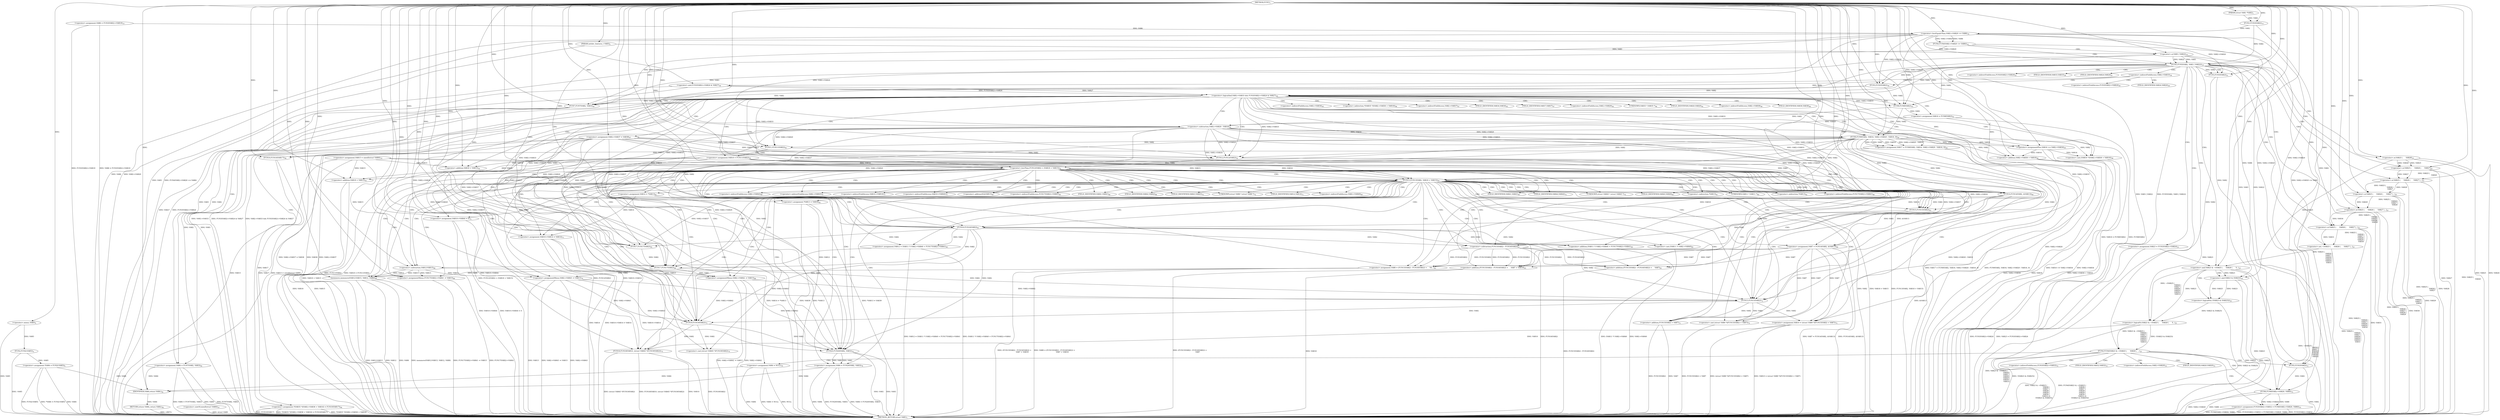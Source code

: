 digraph "FUN1" {  
"8" [label = <(METHOD,FUN1)<SUB>1</SUB>> ]
"267" [label = <(METHOD_RETURN,struct VAR1)<SUB>1</SUB>> ]
"9" [label = <(PARAM,struct VAR1 *VAR2)<SUB>1</SUB>> ]
"10" [label = <(PARAM,netdev_features_t VAR3)<SUB>2</SUB>> ]
"13" [label = <(&lt;operator&gt;.assignment,*VAR4 = FUN2(-VAR5))<SUB>4</SUB>> ]
"26" [label = <(&lt;operator&gt;.assignment,VAR15 = sizeof(struct VAR9))<SUB>10</SUB>> ]
"33" [label = <(&lt;operator&gt;.assignment,VAR6 = FUN3(VAR2)-&gt;VAR19)<SUB>15</SUB>> ]
"265" [label = <(RETURN,return VAR4;,return VAR4;)<SUB>82</SUB>> ]
"40" [label = <(FUN4,FUN4(VAR2-&gt;VAR20 &lt;= VAR6))<SUB>16</SUB>> ]
"49" [label = <(FUN5,FUN5(VAR2, VAR3 | VAR22))<SUB>19</SUB>> ]
"102" [label = <(&lt;operator&gt;.logicalAnd,VAR2-&gt;VAR33 &amp;&amp; FUN3(VAR2)-&gt;VAR24 &amp; VAR27)<SUB>39</SUB>> ]
"266" [label = <(IDENTIFIER,VAR4,return VAR4;)<SUB>82</SUB>> ]
"15" [label = <(FUN2,FUN2(-VAR5))<SUB>4</SUB>> ]
"28" [label = <(&lt;operator&gt;.sizeOf,sizeof(struct VAR9))<SUB>10</SUB>> ]
"56" [label = <(&lt;operator&gt;.assignment,VAR23 = FUN3(VAR2)-&gt;VAR24)<SUB>21</SUB>> ]
"87" [label = <(&lt;operator&gt;.assignment,FUN3(VAR2)-&gt;VAR32 = FUN6(VAR2-&gt;VAR20, VAR6))<SUB>33</SUB>> ]
"97" [label = <(&lt;operator&gt;.assignment,VAR4 = NULL)<SUB>35</SUB>> ]
"113" [label = <(&lt;operator&gt;.assignment,VAR4 = FUN7(VAR2, VAR3))<SUB>40</SUB>> ]
"16" [label = <(&lt;operator&gt;.minus,-VAR5)<SUB>4</SUB>> ]
"36" [label = <(FUN3,FUN3(VAR2))<SUB>15</SUB>> ]
"41" [label = <(&lt;operator&gt;.lessEqualsThan,VAR2-&gt;VAR20 &lt;= VAR6)<SUB>16</SUB>> ]
"51" [label = <(&lt;operator&gt;.or,VAR3 | VAR22)<SUB>19</SUB>> ]
"63" [label = <(FUN4,FUN4(VAR23 &amp; ~(VAR25 |
				      VAR26 |
				  ...)<SUB>23</SUB>> ]
"106" [label = <(&lt;operator&gt;.and,FUN3(VAR2)-&gt;VAR24 &amp; VAR27)<SUB>39</SUB>> ]
"120" [label = <(&lt;operator&gt;.assignment,VAR16 = FUN8(VAR2))<SUB>43</SUB>> ]
"124" [label = <(&lt;operator&gt;.assignment,VAR17 = FUN9(VAR2, VAR16, VAR2-&gt;VAR20 - VAR16, 0))<SUB>44</SUB>> ]
"135" [label = <(&lt;operator&gt;.assignmentPlus,VAR16 += VAR2-&gt;VAR34)<SUB>45</SUB>> ]
"140" [label = <(&lt;operator&gt;.assignment,*(VAR35 *)(VAR2-&gt;VAR36 + VAR16) = FUN10(VAR17))<SUB>46</SUB>> ]
"151" [label = <(&lt;operator&gt;.assignment,VAR2-&gt;VAR37 = VAR38)<SUB>47</SUB>> ]
"156" [label = <(&lt;operator&gt;.assignment,VAR18 = FUN11(VAR2))<SUB>50</SUB>> ]
"176" [label = <(&lt;operator&gt;.assignment,VAR7 = FUN14(VAR2, &amp;VAR13))<SUB>60</SUB>> ]
"182" [label = <(&lt;operator&gt;.assignment,VAR14 = *VAR13)<SUB>61</SUB>> ]
"186" [label = <(&lt;operator&gt;.assignment,*VAR13 = VAR39)<SUB>62</SUB>> ]
"190" [label = <(&lt;operator&gt;.assignment,VAR8 = (FUN15(VAR2) - FUN16(VAR2)) +
			     VA...)<SUB>63</SUB>> ]
"201" [label = <(&lt;operator&gt;.assignment,VAR12 = (VAR11 *) VAR2-&gt;VAR40 + FUN17(VAR2)-&gt;VAR41)<SUB>65</SUB>> ]
"213" [label = <(memmove,memmove(VAR12-VAR15, VAR12, VAR8))<SUB>66</SUB>> ]
"219" [label = <(&lt;operator&gt;.assignmentMinus,FUN17(VAR2)-&gt;VAR41 -= VAR15)<SUB>68</SUB>> ]
"225" [label = <(&lt;operator&gt;.assignmentMinus,VAR2-&gt;VAR42 -= VAR15)<SUB>69</SUB>> ]
"230" [label = <(&lt;operator&gt;.assignmentMinus,VAR2-&gt;VAR43 -= VAR15)<SUB>70</SUB>> ]
"235" [label = <(&lt;operator&gt;.assignment,VAR10 = (struct VAR9 *)(FUN15(VAR2) + VAR7))<SUB>72</SUB>> ]
"243" [label = <(&lt;operator&gt;.assignment,VAR10-&gt;VAR14 = VAR14)<SUB>73</SUB>> ]
"248" [label = <(&lt;operator&gt;.assignment,VAR10-&gt;VAR44 = 0)<SUB>74</SUB>> ]
"253" [label = <(FUN18,FUN18(VAR10, (struct VAR45 *)FUN19(VAR2)))<SUB>75</SUB>> ]
"259" [label = <(&lt;operator&gt;.assignment,VAR4 = FUN20(VAR2, VAR3))<SUB>78</SUB>> ]
"92" [label = <(FUN6,FUN6(VAR2-&gt;VAR20, VAR6))<SUB>33</SUB>> ]
"115" [label = <(FUN7,FUN7(VAR2, VAR3))<SUB>40</SUB>> ]
"161" [label = <(&lt;operator&gt;.lessThan,FUN12(VAR2) &lt; (VAR18 + VAR15))<SUB>52</SUB>> ]
"59" [label = <(FUN3,FUN3(VAR2))<SUB>21</SUB>> ]
"64" [label = <(&lt;operator&gt;.logicalOr,VAR23 &amp; ~(VAR25 |
				      VAR26 |
				      V...)<SUB>23</SUB>> ]
"89" [label = <(FUN3,FUN3(VAR2))<SUB>33</SUB>> ]
"108" [label = <(FUN3,FUN3(VAR2))<SUB>39</SUB>> ]
"122" [label = <(FUN8,FUN8(VAR2))<SUB>43</SUB>> ]
"126" [label = <(FUN9,FUN9(VAR2, VAR16, VAR2-&gt;VAR20 - VAR16, 0))<SUB>44</SUB>> ]
"149" [label = <(FUN10,FUN10(VAR17))<SUB>46</SUB>> ]
"158" [label = <(FUN11,FUN11(VAR2))<SUB>50</SUB>> ]
"178" [label = <(FUN14,FUN14(VAR2, &amp;VAR13))<SUB>60</SUB>> ]
"192" [label = <(&lt;operator&gt;.addition,(FUN15(VAR2) - FUN16(VAR2)) +
			     VAR7 + VAR18)<SUB>63</SUB>> ]
"203" [label = <(&lt;operator&gt;.addition,(VAR11 *) VAR2-&gt;VAR40 + FUN17(VAR2)-&gt;VAR41)<SUB>65</SUB>> ]
"214" [label = <(&lt;operator&gt;.subtraction,VAR12-VAR15)<SUB>66</SUB>> ]
"237" [label = <(&lt;operator&gt;.cast,(struct VAR9 *)(FUN15(VAR2) + VAR7))<SUB>72</SUB>> ]
"255" [label = <(&lt;operator&gt;.cast,(struct VAR45 *)FUN19(VAR2))<SUB>75</SUB>> ]
"261" [label = <(FUN20,FUN20(VAR2, VAR3))<SUB>78</SUB>> ]
"65" [label = <(&lt;operator&gt;.and,VAR23 &amp; ~(VAR25 |
				      VAR26 |
				      V...)<SUB>23</SUB>> ]
"81" [label = <(&lt;operator&gt;.logicalNot,!(VAR23 &amp; (VAR25)))<SUB>30</SUB>> ]
"129" [label = <(&lt;operator&gt;.subtraction,VAR2-&gt;VAR20 - VAR16)<SUB>44</SUB>> ]
"142" [label = <(&lt;operator&gt;.cast,(VAR35 *)(VAR2-&gt;VAR36 + VAR16))<SUB>46</SUB>> ]
"162" [label = <(FUN12,FUN12(VAR2))<SUB>52</SUB>> ]
"164" [label = <(&lt;operator&gt;.addition,VAR18 + VAR15)<SUB>52</SUB>> ]
"169" [label = <(FUN13,FUN13(VAR2, VAR18 + VAR15))<SUB>55</SUB>> ]
"193" [label = <(&lt;operator&gt;.addition,(FUN15(VAR2) - FUN16(VAR2)) +
			     VAR7)<SUB>63</SUB>> ]
"204" [label = <(&lt;operator&gt;.cast,(VAR11 *) VAR2-&gt;VAR40)<SUB>65</SUB>> ]
"221" [label = <(FUN17,FUN17(VAR2))<SUB>68</SUB>> ]
"239" [label = <(&lt;operator&gt;.addition,FUN15(VAR2) + VAR7)<SUB>72</SUB>> ]
"257" [label = <(FUN19,FUN19(VAR2))<SUB>75</SUB>> ]
"67" [label = <(&lt;operator&gt;.not,~(VAR25 |
				      VAR26 |
				      VAR27 |
	...)<SUB>23</SUB>> ]
"82" [label = <(&lt;operator&gt;.and,VAR23 &amp; (VAR25))<SUB>30</SUB>> ]
"144" [label = <(&lt;operator&gt;.addition,VAR2-&gt;VAR36 + VAR16)<SUB>46</SUB>> ]
"194" [label = <(&lt;operator&gt;.subtraction,FUN15(VAR2) - FUN16(VAR2))<SUB>63</SUB>> ]
"210" [label = <(FUN17,FUN17(VAR2))<SUB>65</SUB>> ]
"240" [label = <(FUN15,FUN15(VAR2))<SUB>72</SUB>> ]
"68" [label = <(&lt;operator&gt;.or,VAR25 |
				      VAR26 |
				      VAR27 |
			...)<SUB>23</SUB>> ]
"171" [label = <(&lt;operator&gt;.addition,VAR18 + VAR15)<SUB>55</SUB>> ]
"195" [label = <(FUN15,FUN15(VAR2))<SUB>63</SUB>> ]
"197" [label = <(FUN16,FUN16(VAR2))<SUB>63</SUB>> ]
"69" [label = <(&lt;operator&gt;.or,VAR25 |
				      VAR26 |
				      VAR27 |
			...)<SUB>23</SUB>> ]
"70" [label = <(&lt;operator&gt;.or,VAR25 |
				      VAR26 |
				      VAR27 |
			...)<SUB>23</SUB>> ]
"71" [label = <(&lt;operator&gt;.or,VAR25 |
				      VAR26 |
				      VAR27 |
			...)<SUB>23</SUB>> ]
"72" [label = <(&lt;operator&gt;.or,VAR25 |
				      VAR26 |
				      VAR27)<SUB>23</SUB>> ]
"73" [label = <(&lt;operator&gt;.or,VAR25 |
				      VAR26)<SUB>23</SUB>> ]
"103" [label = <(&lt;operator&gt;.indirectFieldAccess,VAR2-&gt;VAR33)<SUB>39</SUB>> ]
"58" [label = <(&lt;operator&gt;.indirectFieldAccess,FUN3(VAR2)-&gt;VAR24)<SUB>21</SUB>> ]
"88" [label = <(&lt;operator&gt;.indirectFieldAccess,FUN3(VAR2)-&gt;VAR32)<SUB>33</SUB>> ]
"105" [label = <(FIELD_IDENTIFIER,VAR33,VAR33)<SUB>39</SUB>> ]
"107" [label = <(&lt;operator&gt;.indirectFieldAccess,FUN3(VAR2)-&gt;VAR24)<SUB>39</SUB>> ]
"61" [label = <(FIELD_IDENTIFIER,VAR24,VAR24)<SUB>21</SUB>> ]
"91" [label = <(FIELD_IDENTIFIER,VAR32,VAR32)<SUB>33</SUB>> ]
"93" [label = <(&lt;operator&gt;.indirectFieldAccess,VAR2-&gt;VAR20)<SUB>33</SUB>> ]
"110" [label = <(FIELD_IDENTIFIER,VAR24,VAR24)<SUB>39</SUB>> ]
"137" [label = <(&lt;operator&gt;.indirectFieldAccess,VAR2-&gt;VAR34)<SUB>45</SUB>> ]
"141" [label = <(&lt;operator&gt;.indirection,*(VAR35 *)(VAR2-&gt;VAR36 + VAR16))<SUB>46</SUB>> ]
"152" [label = <(&lt;operator&gt;.indirectFieldAccess,VAR2-&gt;VAR37)<SUB>47</SUB>> ]
"184" [label = <(&lt;operator&gt;.indirection,*VAR13)<SUB>61</SUB>> ]
"187" [label = <(&lt;operator&gt;.indirection,*VAR13)<SUB>62</SUB>> ]
"220" [label = <(&lt;operator&gt;.indirectFieldAccess,FUN17(VAR2)-&gt;VAR41)<SUB>68</SUB>> ]
"226" [label = <(&lt;operator&gt;.indirectFieldAccess,VAR2-&gt;VAR42)<SUB>69</SUB>> ]
"231" [label = <(&lt;operator&gt;.indirectFieldAccess,VAR2-&gt;VAR43)<SUB>70</SUB>> ]
"244" [label = <(&lt;operator&gt;.indirectFieldAccess,VAR10-&gt;VAR14)<SUB>73</SUB>> ]
"249" [label = <(&lt;operator&gt;.indirectFieldAccess,VAR10-&gt;VAR44)<SUB>74</SUB>> ]
"95" [label = <(FIELD_IDENTIFIER,VAR20,VAR20)<SUB>33</SUB>> ]
"139" [label = <(FIELD_IDENTIFIER,VAR34,VAR34)<SUB>45</SUB>> ]
"154" [label = <(FIELD_IDENTIFIER,VAR37,VAR37)<SUB>47</SUB>> ]
"180" [label = <(&lt;operator&gt;.addressOf,&amp;VAR13)<SUB>60</SUB>> ]
"209" [label = <(&lt;operator&gt;.indirectFieldAccess,FUN17(VAR2)-&gt;VAR41)<SUB>65</SUB>> ]
"223" [label = <(FIELD_IDENTIFIER,VAR41,VAR41)<SUB>68</SUB>> ]
"228" [label = <(FIELD_IDENTIFIER,VAR42,VAR42)<SUB>69</SUB>> ]
"233" [label = <(FIELD_IDENTIFIER,VAR43,VAR43)<SUB>70</SUB>> ]
"238" [label = <(UNKNOWN,struct VAR9 *,struct VAR9 *)<SUB>72</SUB>> ]
"246" [label = <(FIELD_IDENTIFIER,VAR14,VAR14)<SUB>73</SUB>> ]
"251" [label = <(FIELD_IDENTIFIER,VAR44,VAR44)<SUB>74</SUB>> ]
"256" [label = <(UNKNOWN,struct VAR45 *,struct VAR45 *)<SUB>75</SUB>> ]
"130" [label = <(&lt;operator&gt;.indirectFieldAccess,VAR2-&gt;VAR20)<SUB>44</SUB>> ]
"143" [label = <(UNKNOWN,VAR35 *,VAR35 *)<SUB>46</SUB>> ]
"205" [label = <(UNKNOWN,VAR11 *,VAR11 *)<SUB>65</SUB>> ]
"206" [label = <(&lt;operator&gt;.indirectFieldAccess,VAR2-&gt;VAR40)<SUB>65</SUB>> ]
"212" [label = <(FIELD_IDENTIFIER,VAR41,VAR41)<SUB>65</SUB>> ]
"132" [label = <(FIELD_IDENTIFIER,VAR20,VAR20)<SUB>44</SUB>> ]
"145" [label = <(&lt;operator&gt;.indirectFieldAccess,VAR2-&gt;VAR36)<SUB>46</SUB>> ]
"208" [label = <(FIELD_IDENTIFIER,VAR40,VAR40)<SUB>65</SUB>> ]
"147" [label = <(FIELD_IDENTIFIER,VAR36,VAR36)<SUB>46</SUB>> ]
  "265" -> "267"  [ label = "DDG: &lt;RET&gt;"] 
  "10" -> "267"  [ label = "DDG: VAR3"] 
  "13" -> "267"  [ label = "DDG: VAR4"] 
  "15" -> "267"  [ label = "DDG: -VAR5"] 
  "13" -> "267"  [ label = "DDG: FUN2(-VAR5)"] 
  "13" -> "267"  [ label = "DDG: *VAR4 = FUN2(-VAR5)"] 
  "26" -> "267"  [ label = "DDG: VAR15"] 
  "26" -> "267"  [ label = "DDG: VAR15 = sizeof(struct VAR9)"] 
  "36" -> "267"  [ label = "DDG: VAR2"] 
  "33" -> "267"  [ label = "DDG: FUN3(VAR2)-&gt;VAR19"] 
  "33" -> "267"  [ label = "DDG: VAR6 = FUN3(VAR2)-&gt;VAR19"] 
  "41" -> "267"  [ label = "DDG: VAR2-&gt;VAR20"] 
  "41" -> "267"  [ label = "DDG: VAR6"] 
  "40" -> "267"  [ label = "DDG: VAR2-&gt;VAR20 &lt;= VAR6"] 
  "40" -> "267"  [ label = "DDG: FUN4(VAR2-&gt;VAR20 &lt;= VAR6)"] 
  "51" -> "267"  [ label = "DDG: VAR3"] 
  "49" -> "267"  [ label = "DDG: VAR3 | VAR22"] 
  "49" -> "267"  [ label = "DDG: FUN5(VAR2, VAR3 | VAR22)"] 
  "102" -> "267"  [ label = "DDG: VAR2-&gt;VAR33"] 
  "106" -> "267"  [ label = "DDG: FUN3(VAR2)-&gt;VAR24"] 
  "106" -> "267"  [ label = "DDG: VAR27"] 
  "102" -> "267"  [ label = "DDG: FUN3(VAR2)-&gt;VAR24 &amp; VAR27"] 
  "102" -> "267"  [ label = "DDG: VAR2-&gt;VAR33 &amp;&amp; FUN3(VAR2)-&gt;VAR24 &amp; VAR27"] 
  "120" -> "267"  [ label = "DDG: FUN8(VAR2)"] 
  "120" -> "267"  [ label = "DDG: VAR16 = FUN8(VAR2)"] 
  "129" -> "267"  [ label = "DDG: VAR2-&gt;VAR20"] 
  "126" -> "267"  [ label = "DDG: VAR2-&gt;VAR20 - VAR16"] 
  "124" -> "267"  [ label = "DDG: FUN9(VAR2, VAR16, VAR2-&gt;VAR20 - VAR16, 0)"] 
  "124" -> "267"  [ label = "DDG: VAR17 = FUN9(VAR2, VAR16, VAR2-&gt;VAR20 - VAR16, 0)"] 
  "135" -> "267"  [ label = "DDG: VAR2-&gt;VAR34"] 
  "135" -> "267"  [ label = "DDG: VAR16 += VAR2-&gt;VAR34"] 
  "144" -> "267"  [ label = "DDG: VAR2-&gt;VAR36"] 
  "144" -> "267"  [ label = "DDG: VAR16"] 
  "142" -> "267"  [ label = "DDG: VAR2-&gt;VAR36 + VAR16"] 
  "140" -> "267"  [ label = "DDG: *(VAR35 *)(VAR2-&gt;VAR36 + VAR16)"] 
  "149" -> "267"  [ label = "DDG: VAR17"] 
  "140" -> "267"  [ label = "DDG: FUN10(VAR17)"] 
  "140" -> "267"  [ label = "DDG: *(VAR35 *)(VAR2-&gt;VAR36 + VAR16) = FUN10(VAR17)"] 
  "151" -> "267"  [ label = "DDG: VAR2-&gt;VAR37"] 
  "151" -> "267"  [ label = "DDG: VAR2-&gt;VAR37 = VAR38"] 
  "156" -> "267"  [ label = "DDG: FUN11(VAR2)"] 
  "156" -> "267"  [ label = "DDG: VAR18 = FUN11(VAR2)"] 
  "161" -> "267"  [ label = "DDG: FUN12(VAR2)"] 
  "161" -> "267"  [ label = "DDG: VAR18 + VAR15"] 
  "161" -> "267"  [ label = "DDG: FUN12(VAR2) &lt; (VAR18 + VAR15)"] 
  "169" -> "267"  [ label = "DDG: VAR2"] 
  "171" -> "267"  [ label = "DDG: VAR18"] 
  "171" -> "267"  [ label = "DDG: VAR15"] 
  "169" -> "267"  [ label = "DDG: VAR18 + VAR15"] 
  "169" -> "267"  [ label = "DDG: FUN13(VAR2, VAR18 + VAR15)"] 
  "178" -> "267"  [ label = "DDG: &amp;VAR13"] 
  "176" -> "267"  [ label = "DDG: FUN14(VAR2, &amp;VAR13)"] 
  "176" -> "267"  [ label = "DDG: VAR7 = FUN14(VAR2, &amp;VAR13)"] 
  "182" -> "267"  [ label = "DDG: VAR14 = *VAR13"] 
  "186" -> "267"  [ label = "DDG: *VAR13"] 
  "186" -> "267"  [ label = "DDG: *VAR13 = VAR39"] 
  "194" -> "267"  [ label = "DDG: FUN16(VAR2)"] 
  "193" -> "267"  [ label = "DDG: FUN15(VAR2) - FUN16(VAR2)"] 
  "192" -> "267"  [ label = "DDG: (FUN15(VAR2) - FUN16(VAR2)) +
			     VAR7"] 
  "192" -> "267"  [ label = "DDG: VAR18"] 
  "190" -> "267"  [ label = "DDG: (FUN15(VAR2) - FUN16(VAR2)) +
			     VAR7 + VAR18"] 
  "190" -> "267"  [ label = "DDG: VAR8 = (FUN15(VAR2) - FUN16(VAR2)) +
			     VAR7 + VAR18"] 
  "204" -> "267"  [ label = "DDG: VAR2-&gt;VAR40"] 
  "203" -> "267"  [ label = "DDG: (VAR11 *) VAR2-&gt;VAR40"] 
  "201" -> "267"  [ label = "DDG: (VAR11 *) VAR2-&gt;VAR40 + FUN17(VAR2)-&gt;VAR41"] 
  "201" -> "267"  [ label = "DDG: VAR12 = (VAR11 *) VAR2-&gt;VAR40 + FUN17(VAR2)-&gt;VAR41"] 
  "213" -> "267"  [ label = "DDG: VAR12-VAR15"] 
  "213" -> "267"  [ label = "DDG: VAR12"] 
  "213" -> "267"  [ label = "DDG: VAR8"] 
  "213" -> "267"  [ label = "DDG: memmove(VAR12-VAR15, VAR12, VAR8)"] 
  "219" -> "267"  [ label = "DDG: FUN17(VAR2)-&gt;VAR41"] 
  "219" -> "267"  [ label = "DDG: FUN17(VAR2)-&gt;VAR41 -= VAR15"] 
  "225" -> "267"  [ label = "DDG: VAR2-&gt;VAR42"] 
  "225" -> "267"  [ label = "DDG: VAR2-&gt;VAR42 -= VAR15"] 
  "230" -> "267"  [ label = "DDG: VAR2-&gt;VAR43"] 
  "230" -> "267"  [ label = "DDG: VAR15"] 
  "230" -> "267"  [ label = "DDG: VAR2-&gt;VAR43 -= VAR15"] 
  "239" -> "267"  [ label = "DDG: FUN15(VAR2)"] 
  "239" -> "267"  [ label = "DDG: VAR7"] 
  "237" -> "267"  [ label = "DDG: FUN15(VAR2) + VAR7"] 
  "235" -> "267"  [ label = "DDG: (struct VAR9 *)(FUN15(VAR2) + VAR7)"] 
  "235" -> "267"  [ label = "DDG: VAR10 = (struct VAR9 *)(FUN15(VAR2) + VAR7)"] 
  "243" -> "267"  [ label = "DDG: VAR10-&gt;VAR14"] 
  "243" -> "267"  [ label = "DDG: VAR14"] 
  "243" -> "267"  [ label = "DDG: VAR10-&gt;VAR14 = VAR14"] 
  "248" -> "267"  [ label = "DDG: VAR10-&gt;VAR44"] 
  "248" -> "267"  [ label = "DDG: VAR10-&gt;VAR44 = 0"] 
  "253" -> "267"  [ label = "DDG: VAR10"] 
  "255" -> "267"  [ label = "DDG: FUN19(VAR2)"] 
  "253" -> "267"  [ label = "DDG: (struct VAR45 *)FUN19(VAR2)"] 
  "253" -> "267"  [ label = "DDG: FUN18(VAR10, (struct VAR45 *)FUN19(VAR2))"] 
  "259" -> "267"  [ label = "DDG: VAR4"] 
  "261" -> "267"  [ label = "DDG: VAR2"] 
  "261" -> "267"  [ label = "DDG: VAR3"] 
  "259" -> "267"  [ label = "DDG: FUN20(VAR2, VAR3)"] 
  "259" -> "267"  [ label = "DDG: VAR4 = FUN20(VAR2, VAR3)"] 
  "113" -> "267"  [ label = "DDG: VAR4"] 
  "115" -> "267"  [ label = "DDG: VAR2"] 
  "115" -> "267"  [ label = "DDG: VAR3"] 
  "113" -> "267"  [ label = "DDG: FUN7(VAR2, VAR3)"] 
  "113" -> "267"  [ label = "DDG: VAR4 = FUN7(VAR2, VAR3)"] 
  "59" -> "267"  [ label = "DDG: VAR2"] 
  "56" -> "267"  [ label = "DDG: FUN3(VAR2)-&gt;VAR24"] 
  "56" -> "267"  [ label = "DDG: VAR23 = FUN3(VAR2)-&gt;VAR24"] 
  "65" -> "267"  [ label = "DDG: VAR23"] 
  "73" -> "267"  [ label = "DDG: VAR25"] 
  "72" -> "267"  [ label = "DDG: VAR25 |
				      VAR26"] 
  "72" -> "267"  [ label = "DDG: VAR27"] 
  "71" -> "267"  [ label = "DDG: VAR25 |
				      VAR26 |
				      VAR27"] 
  "70" -> "267"  [ label = "DDG: VAR25 |
				      VAR26 |
				      VAR27 |
				      VAR28"] 
  "69" -> "267"  [ label = "DDG: VAR25 |
				      VAR26 |
				      VAR27 |
				      VAR28 |
				      VAR29"] 
  "68" -> "267"  [ label = "DDG: VAR25 |
				      VAR26 |
				      VAR27 |
				      VAR28 |
				      VAR29 |
				      VAR30"] 
  "67" -> "267"  [ label = "DDG: VAR25 |
				      VAR26 |
				      VAR27 |
				      VAR28 |
				      VAR29 |
				      VAR30 |
				      VAR31"] 
  "65" -> "267"  [ label = "DDG: ~(VAR25 |
				      VAR26 |
				      VAR27 |
				      VAR28 |
				      VAR29 |
				      VAR30 |
				      VAR31)"] 
  "64" -> "267"  [ label = "DDG: VAR23 &amp; ~(VAR25 |
				      VAR26 |
				      VAR27 |
				      VAR28 |
				      VAR29 |
				      VAR30 |
				      VAR31)"] 
  "82" -> "267"  [ label = "DDG: VAR23"] 
  "82" -> "267"  [ label = "DDG: VAR25"] 
  "81" -> "267"  [ label = "DDG: VAR23 &amp; (VAR25)"] 
  "64" -> "267"  [ label = "DDG: !(VAR23 &amp; (VAR25))"] 
  "63" -> "267"  [ label = "DDG: VAR23 &amp; ~(VAR25 |
				      VAR26 |
				      VAR27 |
				      VAR28 |
				      VAR29 |
				      VAR30 |
				      VAR31) ||
			     !(VAR23 &amp; (VAR25))"] 
  "63" -> "267"  [ label = "DDG: FUN4(VAR23 &amp; ~(VAR25 |
				      VAR26 |
				      VAR27 |
				      VAR28 |
				      VAR29 |
				      VAR30 |
				      VAR31) ||
			     !(VAR23 &amp; (VAR25)))"] 
  "89" -> "267"  [ label = "DDG: VAR2"] 
  "87" -> "267"  [ label = "DDG: FUN3(VAR2)-&gt;VAR32"] 
  "92" -> "267"  [ label = "DDG: VAR2-&gt;VAR20"] 
  "92" -> "267"  [ label = "DDG: VAR6"] 
  "87" -> "267"  [ label = "DDG: FUN6(VAR2-&gt;VAR20, VAR6)"] 
  "87" -> "267"  [ label = "DDG: FUN3(VAR2)-&gt;VAR32 = FUN6(VAR2-&gt;VAR20, VAR6)"] 
  "97" -> "267"  [ label = "DDG: VAR4"] 
  "97" -> "267"  [ label = "DDG: VAR4 = NULL"] 
  "70" -> "267"  [ label = "DDG: VAR29"] 
  "16" -> "267"  [ label = "DDG: VAR5"] 
  "68" -> "267"  [ label = "DDG: VAR31"] 
  "71" -> "267"  [ label = "DDG: VAR28"] 
  "97" -> "267"  [ label = "DDG: NULL"] 
  "28" -> "267"  [ label = "DDG: struct VAR9"] 
  "73" -> "267"  [ label = "DDG: VAR26"] 
  "51" -> "267"  [ label = "DDG: VAR22"] 
  "69" -> "267"  [ label = "DDG: VAR30"] 
  "186" -> "267"  [ label = "DDG: VAR39"] 
  "151" -> "267"  [ label = "DDG: VAR38"] 
  "8" -> "9"  [ label = "DDG: "] 
  "8" -> "10"  [ label = "DDG: "] 
  "15" -> "13"  [ label = "DDG: -VAR5"] 
  "266" -> "265"  [ label = "DDG: VAR4"] 
  "113" -> "266"  [ label = "DDG: VAR4"] 
  "13" -> "266"  [ label = "DDG: VAR4"] 
  "97" -> "266"  [ label = "DDG: VAR4"] 
  "259" -> "266"  [ label = "DDG: VAR4"] 
  "8" -> "266"  [ label = "DDG: "] 
  "16" -> "15"  [ label = "DDG: VAR5"] 
  "41" -> "40"  [ label = "DDG: VAR2-&gt;VAR20"] 
  "41" -> "40"  [ label = "DDG: VAR6"] 
  "36" -> "49"  [ label = "DDG: VAR2"] 
  "41" -> "49"  [ label = "DDG: VAR2-&gt;VAR20"] 
  "8" -> "49"  [ label = "DDG: "] 
  "51" -> "49"  [ label = "DDG: VAR3"] 
  "51" -> "49"  [ label = "DDG: VAR22"] 
  "92" -> "87"  [ label = "DDG: VAR2-&gt;VAR20"] 
  "92" -> "87"  [ label = "DDG: VAR6"] 
  "8" -> "97"  [ label = "DDG: "] 
  "49" -> "102"  [ label = "DDG: VAR2"] 
  "108" -> "102"  [ label = "DDG: VAR2"] 
  "106" -> "102"  [ label = "DDG: FUN3(VAR2)-&gt;VAR24"] 
  "106" -> "102"  [ label = "DDG: VAR27"] 
  "115" -> "113"  [ label = "DDG: VAR2"] 
  "115" -> "113"  [ label = "DDG: VAR3"] 
  "8" -> "16"  [ label = "DDG: "] 
  "9" -> "36"  [ label = "DDG: VAR2"] 
  "8" -> "36"  [ label = "DDG: "] 
  "36" -> "41"  [ label = "DDG: VAR2"] 
  "33" -> "41"  [ label = "DDG: VAR6"] 
  "8" -> "41"  [ label = "DDG: "] 
  "10" -> "51"  [ label = "DDG: VAR3"] 
  "8" -> "51"  [ label = "DDG: "] 
  "8" -> "106"  [ label = "DDG: "] 
  "122" -> "120"  [ label = "DDG: VAR2"] 
  "126" -> "124"  [ label = "DDG: VAR2"] 
  "126" -> "124"  [ label = "DDG: VAR16"] 
  "126" -> "124"  [ label = "DDG: VAR2-&gt;VAR20 - VAR16"] 
  "126" -> "124"  [ label = "DDG: 0"] 
  "126" -> "135"  [ label = "DDG: VAR2"] 
  "149" -> "140"  [ label = "DDG: VAR17"] 
  "8" -> "151"  [ label = "DDG: "] 
  "158" -> "156"  [ label = "DDG: VAR2"] 
  "178" -> "176"  [ label = "DDG: VAR2"] 
  "178" -> "176"  [ label = "DDG: &amp;VAR13"] 
  "8" -> "186"  [ label = "DDG: "] 
  "194" -> "190"  [ label = "DDG: FUN15(VAR2)"] 
  "194" -> "190"  [ label = "DDG: FUN16(VAR2)"] 
  "176" -> "190"  [ label = "DDG: VAR7"] 
  "8" -> "190"  [ label = "DDG: "] 
  "156" -> "190"  [ label = "DDG: VAR18"] 
  "197" -> "201"  [ label = "DDG: VAR2"] 
  "214" -> "219"  [ label = "DDG: VAR15"] 
  "8" -> "219"  [ label = "DDG: "] 
  "8" -> "225"  [ label = "DDG: "] 
  "214" -> "225"  [ label = "DDG: VAR15"] 
  "8" -> "230"  [ label = "DDG: "] 
  "214" -> "230"  [ label = "DDG: VAR15"] 
  "240" -> "235"  [ label = "DDG: VAR2"] 
  "8" -> "235"  [ label = "DDG: "] 
  "176" -> "235"  [ label = "DDG: VAR7"] 
  "182" -> "243"  [ label = "DDG: VAR14"] 
  "8" -> "243"  [ label = "DDG: "] 
  "8" -> "248"  [ label = "DDG: "] 
  "261" -> "259"  [ label = "DDG: VAR2"] 
  "261" -> "259"  [ label = "DDG: VAR3"] 
  "64" -> "63"  [ label = "DDG: VAR23 &amp; ~(VAR25 |
				      VAR26 |
				      VAR27 |
				      VAR28 |
				      VAR29 |
				      VAR30 |
				      VAR31)"] 
  "64" -> "63"  [ label = "DDG: !(VAR23 &amp; (VAR25))"] 
  "41" -> "92"  [ label = "DDG: VAR2-&gt;VAR20"] 
  "89" -> "92"  [ label = "DDG: VAR2"] 
  "41" -> "92"  [ label = "DDG: VAR6"] 
  "8" -> "92"  [ label = "DDG: "] 
  "41" -> "115"  [ label = "DDG: VAR2-&gt;VAR20"] 
  "49" -> "115"  [ label = "DDG: VAR2"] 
  "102" -> "115"  [ label = "DDG: VAR2-&gt;VAR33"] 
  "108" -> "115"  [ label = "DDG: VAR2"] 
  "8" -> "115"  [ label = "DDG: "] 
  "51" -> "115"  [ label = "DDG: VAR3"] 
  "126" -> "135"  [ label = "DDG: VAR16"] 
  "8" -> "135"  [ label = "DDG: "] 
  "214" -> "213"  [ label = "DDG: VAR12"] 
  "214" -> "213"  [ label = "DDG: VAR15"] 
  "8" -> "213"  [ label = "DDG: "] 
  "190" -> "213"  [ label = "DDG: VAR8"] 
  "221" -> "225"  [ label = "DDG: VAR2"] 
  "221" -> "230"  [ label = "DDG: VAR2"] 
  "235" -> "253"  [ label = "DDG: VAR10"] 
  "243" -> "253"  [ label = "DDG: VAR10-&gt;VAR14"] 
  "248" -> "253"  [ label = "DDG: VAR10-&gt;VAR44"] 
  "8" -> "253"  [ label = "DDG: "] 
  "257" -> "253"  [ label = "DDG: VAR2"] 
  "41" -> "59"  [ label = "DDG: VAR2-&gt;VAR20"] 
  "49" -> "59"  [ label = "DDG: VAR2"] 
  "8" -> "59"  [ label = "DDG: "] 
  "65" -> "64"  [ label = "DDG: VAR23"] 
  "65" -> "64"  [ label = "DDG: ~(VAR25 |
				      VAR26 |
				      VAR27 |
				      VAR28 |
				      VAR29 |
				      VAR30 |
				      VAR31)"] 
  "81" -> "64"  [ label = "DDG: VAR23 &amp; (VAR25)"] 
  "41" -> "89"  [ label = "DDG: VAR2-&gt;VAR20"] 
  "59" -> "89"  [ label = "DDG: VAR2"] 
  "8" -> "89"  [ label = "DDG: "] 
  "41" -> "108"  [ label = "DDG: VAR2-&gt;VAR20"] 
  "49" -> "108"  [ label = "DDG: VAR2"] 
  "8" -> "108"  [ label = "DDG: "] 
  "41" -> "122"  [ label = "DDG: VAR2-&gt;VAR20"] 
  "49" -> "122"  [ label = "DDG: VAR2"] 
  "102" -> "122"  [ label = "DDG: VAR2-&gt;VAR33"] 
  "108" -> "122"  [ label = "DDG: VAR2"] 
  "8" -> "122"  [ label = "DDG: "] 
  "102" -> "126"  [ label = "DDG: VAR2-&gt;VAR33"] 
  "122" -> "126"  [ label = "DDG: VAR2"] 
  "129" -> "126"  [ label = "DDG: VAR2-&gt;VAR20"] 
  "8" -> "126"  [ label = "DDG: "] 
  "129" -> "126"  [ label = "DDG: VAR16"] 
  "124" -> "149"  [ label = "DDG: VAR17"] 
  "8" -> "149"  [ label = "DDG: "] 
  "102" -> "158"  [ label = "DDG: VAR2-&gt;VAR33"] 
  "126" -> "158"  [ label = "DDG: VAR2"] 
  "129" -> "158"  [ label = "DDG: VAR2-&gt;VAR20"] 
  "151" -> "158"  [ label = "DDG: VAR2-&gt;VAR37"] 
  "8" -> "158"  [ label = "DDG: "] 
  "162" -> "161"  [ label = "DDG: VAR2"] 
  "156" -> "161"  [ label = "DDG: VAR18"] 
  "8" -> "161"  [ label = "DDG: "] 
  "26" -> "161"  [ label = "DDG: VAR15"] 
  "102" -> "178"  [ label = "DDG: VAR2-&gt;VAR33"] 
  "129" -> "178"  [ label = "DDG: VAR2-&gt;VAR20"] 
  "151" -> "178"  [ label = "DDG: VAR2-&gt;VAR37"] 
  "162" -> "178"  [ label = "DDG: VAR2"] 
  "169" -> "178"  [ label = "DDG: VAR2"] 
  "8" -> "178"  [ label = "DDG: "] 
  "126" -> "178"  [ label = "DDG: VAR2"] 
  "194" -> "192"  [ label = "DDG: FUN15(VAR2)"] 
  "194" -> "192"  [ label = "DDG: FUN16(VAR2)"] 
  "176" -> "192"  [ label = "DDG: VAR7"] 
  "8" -> "192"  [ label = "DDG: "] 
  "156" -> "192"  [ label = "DDG: VAR18"] 
  "197" -> "203"  [ label = "DDG: VAR2"] 
  "201" -> "214"  [ label = "DDG: VAR12"] 
  "8" -> "214"  [ label = "DDG: "] 
  "26" -> "214"  [ label = "DDG: VAR15"] 
  "240" -> "237"  [ label = "DDG: VAR2"] 
  "8" -> "237"  [ label = "DDG: "] 
  "176" -> "237"  [ label = "DDG: VAR7"] 
  "257" -> "255"  [ label = "DDG: VAR2"] 
  "102" -> "261"  [ label = "DDG: VAR2-&gt;VAR33"] 
  "129" -> "261"  [ label = "DDG: VAR2-&gt;VAR20"] 
  "151" -> "261"  [ label = "DDG: VAR2-&gt;VAR37"] 
  "225" -> "261"  [ label = "DDG: VAR2-&gt;VAR42"] 
  "230" -> "261"  [ label = "DDG: VAR2-&gt;VAR43"] 
  "257" -> "261"  [ label = "DDG: VAR2"] 
  "8" -> "261"  [ label = "DDG: "] 
  "126" -> "261"  [ label = "DDG: VAR2"] 
  "197" -> "261"  [ label = "DDG: VAR2"] 
  "51" -> "261"  [ label = "DDG: VAR3"] 
  "56" -> "65"  [ label = "DDG: VAR23"] 
  "8" -> "65"  [ label = "DDG: "] 
  "67" -> "65"  [ label = "DDG: VAR25 |
				      VAR26 |
				      VAR27 |
				      VAR28 |
				      VAR29 |
				      VAR30 |
				      VAR31"] 
  "82" -> "81"  [ label = "DDG: VAR23"] 
  "82" -> "81"  [ label = "DDG: VAR25"] 
  "41" -> "129"  [ label = "DDG: VAR2-&gt;VAR20"] 
  "122" -> "129"  [ label = "DDG: VAR2"] 
  "120" -> "129"  [ label = "DDG: VAR16"] 
  "8" -> "129"  [ label = "DDG: "] 
  "126" -> "142"  [ label = "DDG: VAR2"] 
  "135" -> "142"  [ label = "DDG: VAR16"] 
  "8" -> "142"  [ label = "DDG: "] 
  "102" -> "162"  [ label = "DDG: VAR2-&gt;VAR33"] 
  "129" -> "162"  [ label = "DDG: VAR2-&gt;VAR20"] 
  "151" -> "162"  [ label = "DDG: VAR2-&gt;VAR37"] 
  "158" -> "162"  [ label = "DDG: VAR2"] 
  "8" -> "162"  [ label = "DDG: "] 
  "126" -> "162"  [ label = "DDG: VAR2"] 
  "156" -> "164"  [ label = "DDG: VAR18"] 
  "8" -> "164"  [ label = "DDG: "] 
  "26" -> "164"  [ label = "DDG: VAR15"] 
  "194" -> "193"  [ label = "DDG: FUN15(VAR2)"] 
  "194" -> "193"  [ label = "DDG: FUN16(VAR2)"] 
  "176" -> "193"  [ label = "DDG: VAR7"] 
  "8" -> "193"  [ label = "DDG: "] 
  "197" -> "204"  [ label = "DDG: VAR2"] 
  "102" -> "221"  [ label = "DDG: VAR2-&gt;VAR33"] 
  "129" -> "221"  [ label = "DDG: VAR2-&gt;VAR20"] 
  "151" -> "221"  [ label = "DDG: VAR2-&gt;VAR37"] 
  "210" -> "221"  [ label = "DDG: VAR2"] 
  "8" -> "221"  [ label = "DDG: "] 
  "126" -> "221"  [ label = "DDG: VAR2"] 
  "197" -> "221"  [ label = "DDG: VAR2"] 
  "240" -> "239"  [ label = "DDG: VAR2"] 
  "8" -> "239"  [ label = "DDG: "] 
  "176" -> "239"  [ label = "DDG: VAR7"] 
  "102" -> "257"  [ label = "DDG: VAR2-&gt;VAR33"] 
  "129" -> "257"  [ label = "DDG: VAR2-&gt;VAR20"] 
  "151" -> "257"  [ label = "DDG: VAR2-&gt;VAR37"] 
  "225" -> "257"  [ label = "DDG: VAR2-&gt;VAR42"] 
  "230" -> "257"  [ label = "DDG: VAR2-&gt;VAR43"] 
  "240" -> "257"  [ label = "DDG: VAR2"] 
  "8" -> "257"  [ label = "DDG: "] 
  "126" -> "257"  [ label = "DDG: VAR2"] 
  "197" -> "257"  [ label = "DDG: VAR2"] 
  "68" -> "67"  [ label = "DDG: VAR25 |
				      VAR26 |
				      VAR27 |
				      VAR28 |
				      VAR29 |
				      VAR30"] 
  "68" -> "67"  [ label = "DDG: VAR31"] 
  "65" -> "82"  [ label = "DDG: VAR23"] 
  "8" -> "82"  [ label = "DDG: "] 
  "73" -> "82"  [ label = "DDG: VAR25"] 
  "126" -> "144"  [ label = "DDG: VAR2"] 
  "135" -> "144"  [ label = "DDG: VAR16"] 
  "8" -> "144"  [ label = "DDG: "] 
  "102" -> "169"  [ label = "DDG: VAR2-&gt;VAR33"] 
  "129" -> "169"  [ label = "DDG: VAR2-&gt;VAR20"] 
  "151" -> "169"  [ label = "DDG: VAR2-&gt;VAR37"] 
  "162" -> "169"  [ label = "DDG: VAR2"] 
  "8" -> "169"  [ label = "DDG: "] 
  "126" -> "169"  [ label = "DDG: VAR2"] 
  "156" -> "169"  [ label = "DDG: VAR18"] 
  "26" -> "169"  [ label = "DDG: VAR15"] 
  "195" -> "194"  [ label = "DDG: VAR2"] 
  "197" -> "194"  [ label = "DDG: VAR2"] 
  "102" -> "210"  [ label = "DDG: VAR2-&gt;VAR33"] 
  "129" -> "210"  [ label = "DDG: VAR2-&gt;VAR20"] 
  "151" -> "210"  [ label = "DDG: VAR2-&gt;VAR37"] 
  "197" -> "210"  [ label = "DDG: VAR2"] 
  "8" -> "210"  [ label = "DDG: "] 
  "126" -> "210"  [ label = "DDG: VAR2"] 
  "102" -> "240"  [ label = "DDG: VAR2-&gt;VAR33"] 
  "129" -> "240"  [ label = "DDG: VAR2-&gt;VAR20"] 
  "151" -> "240"  [ label = "DDG: VAR2-&gt;VAR37"] 
  "221" -> "240"  [ label = "DDG: VAR2"] 
  "225" -> "240"  [ label = "DDG: VAR2-&gt;VAR42"] 
  "230" -> "240"  [ label = "DDG: VAR2-&gt;VAR43"] 
  "8" -> "240"  [ label = "DDG: "] 
  "126" -> "240"  [ label = "DDG: VAR2"] 
  "197" -> "240"  [ label = "DDG: VAR2"] 
  "69" -> "68"  [ label = "DDG: VAR25 |
				      VAR26 |
				      VAR27 |
				      VAR28 |
				      VAR29"] 
  "69" -> "68"  [ label = "DDG: VAR30"] 
  "8" -> "68"  [ label = "DDG: "] 
  "8" -> "171"  [ label = "DDG: "] 
  "156" -> "171"  [ label = "DDG: VAR18"] 
  "26" -> "171"  [ label = "DDG: VAR15"] 
  "102" -> "195"  [ label = "DDG: VAR2-&gt;VAR33"] 
  "129" -> "195"  [ label = "DDG: VAR2-&gt;VAR20"] 
  "151" -> "195"  [ label = "DDG: VAR2-&gt;VAR37"] 
  "178" -> "195"  [ label = "DDG: VAR2"] 
  "8" -> "195"  [ label = "DDG: "] 
  "126" -> "195"  [ label = "DDG: VAR2"] 
  "102" -> "197"  [ label = "DDG: VAR2-&gt;VAR33"] 
  "129" -> "197"  [ label = "DDG: VAR2-&gt;VAR20"] 
  "151" -> "197"  [ label = "DDG: VAR2-&gt;VAR37"] 
  "195" -> "197"  [ label = "DDG: VAR2"] 
  "8" -> "197"  [ label = "DDG: "] 
  "126" -> "197"  [ label = "DDG: VAR2"] 
  "70" -> "69"  [ label = "DDG: VAR25 |
				      VAR26 |
				      VAR27 |
				      VAR28"] 
  "70" -> "69"  [ label = "DDG: VAR29"] 
  "8" -> "69"  [ label = "DDG: "] 
  "71" -> "70"  [ label = "DDG: VAR25 |
				      VAR26 |
				      VAR27"] 
  "71" -> "70"  [ label = "DDG: VAR28"] 
  "8" -> "70"  [ label = "DDG: "] 
  "72" -> "71"  [ label = "DDG: VAR25 |
				      VAR26"] 
  "72" -> "71"  [ label = "DDG: VAR27"] 
  "8" -> "71"  [ label = "DDG: "] 
  "73" -> "72"  [ label = "DDG: VAR25"] 
  "73" -> "72"  [ label = "DDG: VAR26"] 
  "8" -> "72"  [ label = "DDG: "] 
  "8" -> "73"  [ label = "DDG: "] 
  "40" -> "49"  [ label = "CDG: "] 
  "40" -> "51"  [ label = "CDG: "] 
  "49" -> "68"  [ label = "CDG: "] 
  "49" -> "102"  [ label = "CDG: "] 
  "49" -> "59"  [ label = "CDG: "] 
  "49" -> "61"  [ label = "CDG: "] 
  "49" -> "70"  [ label = "CDG: "] 
  "49" -> "72"  [ label = "CDG: "] 
  "49" -> "65"  [ label = "CDG: "] 
  "49" -> "71"  [ label = "CDG: "] 
  "49" -> "73"  [ label = "CDG: "] 
  "49" -> "64"  [ label = "CDG: "] 
  "49" -> "103"  [ label = "CDG: "] 
  "49" -> "56"  [ label = "CDG: "] 
  "49" -> "69"  [ label = "CDG: "] 
  "49" -> "67"  [ label = "CDG: "] 
  "49" -> "58"  [ label = "CDG: "] 
  "49" -> "105"  [ label = "CDG: "] 
  "49" -> "63"  [ label = "CDG: "] 
  "102" -> "120"  [ label = "CDG: "] 
  "102" -> "154"  [ label = "CDG: "] 
  "102" -> "161"  [ label = "CDG: "] 
  "102" -> "162"  [ label = "CDG: "] 
  "102" -> "129"  [ label = "CDG: "] 
  "102" -> "152"  [ label = "CDG: "] 
  "102" -> "158"  [ label = "CDG: "] 
  "102" -> "141"  [ label = "CDG: "] 
  "102" -> "122"  [ label = "CDG: "] 
  "102" -> "140"  [ label = "CDG: "] 
  "102" -> "147"  [ label = "CDG: "] 
  "102" -> "135"  [ label = "CDG: "] 
  "102" -> "115"  [ label = "CDG: "] 
  "102" -> "113"  [ label = "CDG: "] 
  "102" -> "145"  [ label = "CDG: "] 
  "102" -> "149"  [ label = "CDG: "] 
  "102" -> "132"  [ label = "CDG: "] 
  "102" -> "151"  [ label = "CDG: "] 
  "102" -> "144"  [ label = "CDG: "] 
  "102" -> "137"  [ label = "CDG: "] 
  "102" -> "130"  [ label = "CDG: "] 
  "102" -> "164"  [ label = "CDG: "] 
  "102" -> "139"  [ label = "CDG: "] 
  "102" -> "142"  [ label = "CDG: "] 
  "102" -> "143"  [ label = "CDG: "] 
  "102" -> "126"  [ label = "CDG: "] 
  "102" -> "156"  [ label = "CDG: "] 
  "102" -> "124"  [ label = "CDG: "] 
  "103" -> "108"  [ label = "CDG: "] 
  "103" -> "107"  [ label = "CDG: "] 
  "103" -> "106"  [ label = "CDG: "] 
  "103" -> "110"  [ label = "CDG: "] 
  "63" -> "95"  [ label = "CDG: "] 
  "63" -> "93"  [ label = "CDG: "] 
  "63" -> "88"  [ label = "CDG: "] 
  "63" -> "92"  [ label = "CDG: "] 
  "63" -> "87"  [ label = "CDG: "] 
  "63" -> "97"  [ label = "CDG: "] 
  "63" -> "91"  [ label = "CDG: "] 
  "63" -> "89"  [ label = "CDG: "] 
  "161" -> "214"  [ label = "CDG: "] 
  "161" -> "230"  [ label = "CDG: "] 
  "161" -> "192"  [ label = "CDG: "] 
  "161" -> "209"  [ label = "CDG: "] 
  "161" -> "240"  [ label = "CDG: "] 
  "161" -> "226"  [ label = "CDG: "] 
  "161" -> "213"  [ label = "CDG: "] 
  "161" -> "243"  [ label = "CDG: "] 
  "161" -> "256"  [ label = "CDG: "] 
  "161" -> "228"  [ label = "CDG: "] 
  "161" -> "204"  [ label = "CDG: "] 
  "161" -> "206"  [ label = "CDG: "] 
  "161" -> "208"  [ label = "CDG: "] 
  "161" -> "195"  [ label = "CDG: "] 
  "161" -> "238"  [ label = "CDG: "] 
  "161" -> "190"  [ label = "CDG: "] 
  "161" -> "184"  [ label = "CDG: "] 
  "161" -> "194"  [ label = "CDG: "] 
  "161" -> "182"  [ label = "CDG: "] 
  "161" -> "186"  [ label = "CDG: "] 
  "161" -> "249"  [ label = "CDG: "] 
  "161" -> "201"  [ label = "CDG: "] 
  "161" -> "180"  [ label = "CDG: "] 
  "161" -> "237"  [ label = "CDG: "] 
  "161" -> "176"  [ label = "CDG: "] 
  "161" -> "253"  [ label = "CDG: "] 
  "161" -> "169"  [ label = "CDG: "] 
  "161" -> "225"  [ label = "CDG: "] 
  "161" -> "178"  [ label = "CDG: "] 
  "161" -> "257"  [ label = "CDG: "] 
  "161" -> "244"  [ label = "CDG: "] 
  "161" -> "261"  [ label = "CDG: "] 
  "161" -> "197"  [ label = "CDG: "] 
  "161" -> "255"  [ label = "CDG: "] 
  "161" -> "223"  [ label = "CDG: "] 
  "161" -> "187"  [ label = "CDG: "] 
  "161" -> "231"  [ label = "CDG: "] 
  "161" -> "259"  [ label = "CDG: "] 
  "161" -> "246"  [ label = "CDG: "] 
  "161" -> "212"  [ label = "CDG: "] 
  "161" -> "221"  [ label = "CDG: "] 
  "161" -> "233"  [ label = "CDG: "] 
  "161" -> "239"  [ label = "CDG: "] 
  "161" -> "205"  [ label = "CDG: "] 
  "161" -> "171"  [ label = "CDG: "] 
  "161" -> "235"  [ label = "CDG: "] 
  "161" -> "193"  [ label = "CDG: "] 
  "161" -> "210"  [ label = "CDG: "] 
  "161" -> "251"  [ label = "CDG: "] 
  "161" -> "220"  [ label = "CDG: "] 
  "161" -> "248"  [ label = "CDG: "] 
  "161" -> "203"  [ label = "CDG: "] 
  "161" -> "219"  [ label = "CDG: "] 
  "65" -> "81"  [ label = "CDG: "] 
  "65" -> "82"  [ label = "CDG: "] 
  "169" -> "214"  [ label = "CDG: "] 
  "169" -> "230"  [ label = "CDG: "] 
  "169" -> "192"  [ label = "CDG: "] 
  "169" -> "209"  [ label = "CDG: "] 
  "169" -> "240"  [ label = "CDG: "] 
  "169" -> "226"  [ label = "CDG: "] 
  "169" -> "213"  [ label = "CDG: "] 
  "169" -> "243"  [ label = "CDG: "] 
  "169" -> "256"  [ label = "CDG: "] 
  "169" -> "228"  [ label = "CDG: "] 
  "169" -> "204"  [ label = "CDG: "] 
  "169" -> "206"  [ label = "CDG: "] 
  "169" -> "208"  [ label = "CDG: "] 
  "169" -> "195"  [ label = "CDG: "] 
  "169" -> "238"  [ label = "CDG: "] 
  "169" -> "190"  [ label = "CDG: "] 
  "169" -> "184"  [ label = "CDG: "] 
  "169" -> "194"  [ label = "CDG: "] 
  "169" -> "182"  [ label = "CDG: "] 
  "169" -> "186"  [ label = "CDG: "] 
  "169" -> "249"  [ label = "CDG: "] 
  "169" -> "201"  [ label = "CDG: "] 
  "169" -> "180"  [ label = "CDG: "] 
  "169" -> "237"  [ label = "CDG: "] 
  "169" -> "176"  [ label = "CDG: "] 
  "169" -> "253"  [ label = "CDG: "] 
  "169" -> "225"  [ label = "CDG: "] 
  "169" -> "178"  [ label = "CDG: "] 
  "169" -> "257"  [ label = "CDG: "] 
  "169" -> "244"  [ label = "CDG: "] 
  "169" -> "261"  [ label = "CDG: "] 
  "169" -> "197"  [ label = "CDG: "] 
  "169" -> "255"  [ label = "CDG: "] 
  "169" -> "223"  [ label = "CDG: "] 
  "169" -> "187"  [ label = "CDG: "] 
  "169" -> "231"  [ label = "CDG: "] 
  "169" -> "259"  [ label = "CDG: "] 
  "169" -> "246"  [ label = "CDG: "] 
  "169" -> "212"  [ label = "CDG: "] 
  "169" -> "221"  [ label = "CDG: "] 
  "169" -> "233"  [ label = "CDG: "] 
  "169" -> "239"  [ label = "CDG: "] 
  "169" -> "205"  [ label = "CDG: "] 
  "169" -> "235"  [ label = "CDG: "] 
  "169" -> "193"  [ label = "CDG: "] 
  "169" -> "210"  [ label = "CDG: "] 
  "169" -> "251"  [ label = "CDG: "] 
  "169" -> "220"  [ label = "CDG: "] 
  "169" -> "248"  [ label = "CDG: "] 
  "169" -> "203"  [ label = "CDG: "] 
  "169" -> "219"  [ label = "CDG: "] 
}
